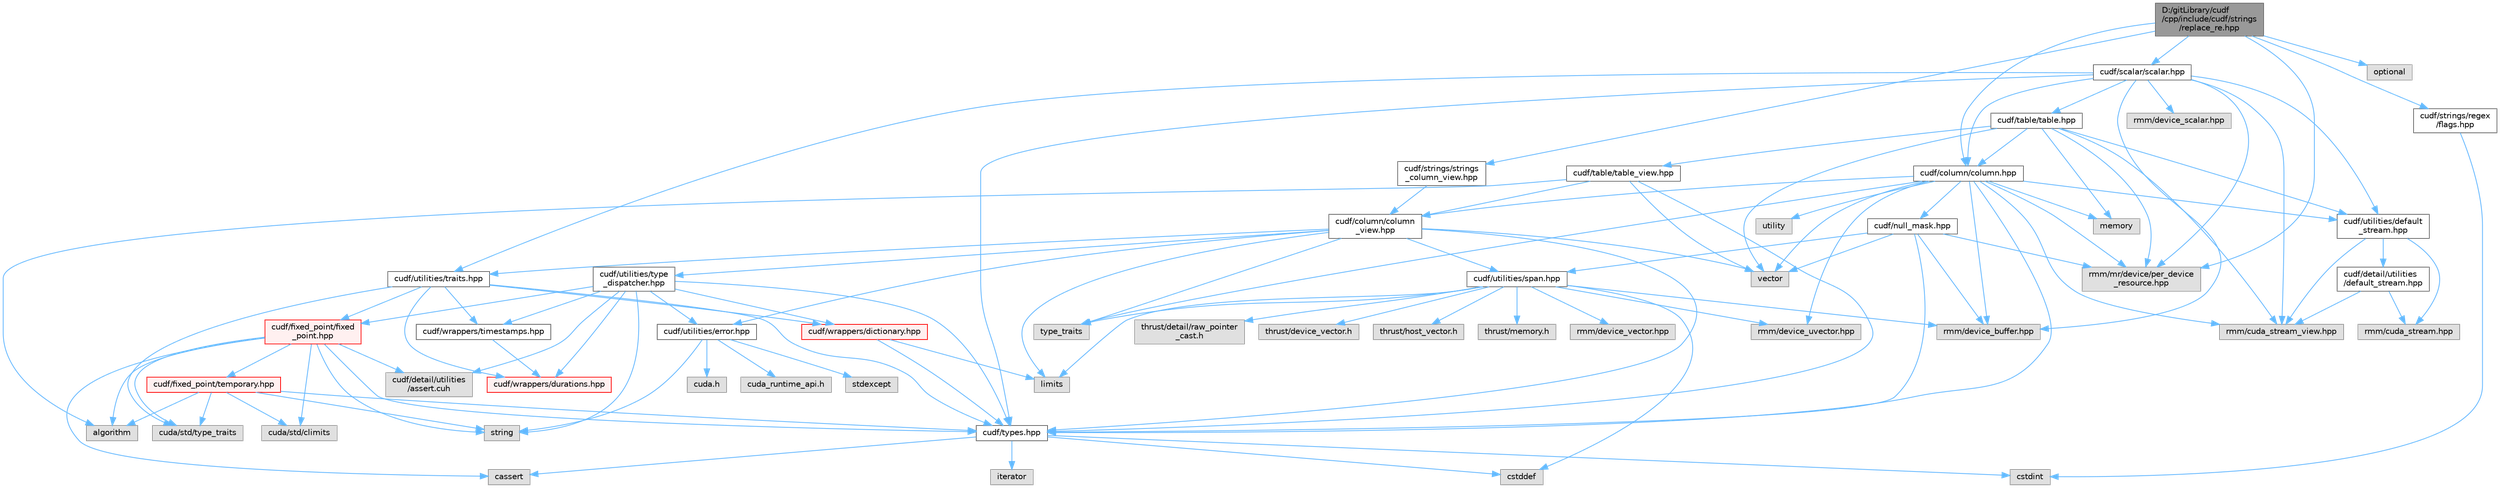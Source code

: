 digraph "D:/gitLibrary/cudf/cpp/include/cudf/strings/replace_re.hpp"
{
 // LATEX_PDF_SIZE
  bgcolor="transparent";
  edge [fontname=Helvetica,fontsize=10,labelfontname=Helvetica,labelfontsize=10];
  node [fontname=Helvetica,fontsize=10,shape=box,height=0.2,width=0.4];
  Node1 [id="Node000001",label="D:/gitLibrary/cudf\l/cpp/include/cudf/strings\l/replace_re.hpp",height=0.2,width=0.4,color="gray40", fillcolor="grey60", style="filled", fontcolor="black",tooltip=" "];
  Node1 -> Node2 [id="edge107_Node000001_Node000002",color="steelblue1",style="solid",tooltip=" "];
  Node2 [id="Node000002",label="cudf/column/column.hpp",height=0.2,width=0.4,color="grey40", fillcolor="white", style="filled",URL="$column_8hpp.html",tooltip="Class definition for cudf::column"];
  Node2 -> Node3 [id="edge108_Node000002_Node000003",color="steelblue1",style="solid",tooltip=" "];
  Node3 [id="Node000003",label="cudf/column/column\l_view.hpp",height=0.2,width=0.4,color="grey40", fillcolor="white", style="filled",URL="$column__view_8hpp.html",tooltip="column view class definitions"];
  Node3 -> Node4 [id="edge109_Node000003_Node000004",color="steelblue1",style="solid",tooltip=" "];
  Node4 [id="Node000004",label="cudf/types.hpp",height=0.2,width=0.4,color="grey40", fillcolor="white", style="filled",URL="$types_8hpp.html",tooltip="Type declarations for libcudf."];
  Node4 -> Node5 [id="edge110_Node000004_Node000005",color="steelblue1",style="solid",tooltip=" "];
  Node5 [id="Node000005",label="cassert",height=0.2,width=0.4,color="grey60", fillcolor="#E0E0E0", style="filled",tooltip=" "];
  Node4 -> Node6 [id="edge111_Node000004_Node000006",color="steelblue1",style="solid",tooltip=" "];
  Node6 [id="Node000006",label="cstddef",height=0.2,width=0.4,color="grey60", fillcolor="#E0E0E0", style="filled",tooltip=" "];
  Node4 -> Node7 [id="edge112_Node000004_Node000007",color="steelblue1",style="solid",tooltip=" "];
  Node7 [id="Node000007",label="cstdint",height=0.2,width=0.4,color="grey60", fillcolor="#E0E0E0", style="filled",tooltip=" "];
  Node4 -> Node8 [id="edge113_Node000004_Node000008",color="steelblue1",style="solid",tooltip=" "];
  Node8 [id="Node000008",label="iterator",height=0.2,width=0.4,color="grey60", fillcolor="#E0E0E0", style="filled",tooltip=" "];
  Node3 -> Node9 [id="edge114_Node000003_Node000009",color="steelblue1",style="solid",tooltip=" "];
  Node9 [id="Node000009",label="cudf/utilities/error.hpp",height=0.2,width=0.4,color="grey40", fillcolor="white", style="filled",URL="$error_8hpp.html",tooltip=" "];
  Node9 -> Node10 [id="edge115_Node000009_Node000010",color="steelblue1",style="solid",tooltip=" "];
  Node10 [id="Node000010",label="cuda.h",height=0.2,width=0.4,color="grey60", fillcolor="#E0E0E0", style="filled",tooltip=" "];
  Node9 -> Node11 [id="edge116_Node000009_Node000011",color="steelblue1",style="solid",tooltip=" "];
  Node11 [id="Node000011",label="cuda_runtime_api.h",height=0.2,width=0.4,color="grey60", fillcolor="#E0E0E0", style="filled",tooltip=" "];
  Node9 -> Node12 [id="edge117_Node000009_Node000012",color="steelblue1",style="solid",tooltip=" "];
  Node12 [id="Node000012",label="stdexcept",height=0.2,width=0.4,color="grey60", fillcolor="#E0E0E0", style="filled",tooltip=" "];
  Node9 -> Node13 [id="edge118_Node000009_Node000013",color="steelblue1",style="solid",tooltip=" "];
  Node13 [id="Node000013",label="string",height=0.2,width=0.4,color="grey60", fillcolor="#E0E0E0", style="filled",tooltip=" "];
  Node3 -> Node14 [id="edge119_Node000003_Node000014",color="steelblue1",style="solid",tooltip=" "];
  Node14 [id="Node000014",label="cudf/utilities/span.hpp",height=0.2,width=0.4,color="grey40", fillcolor="white", style="filled",URL="$span_8hpp.html",tooltip=" "];
  Node14 -> Node15 [id="edge120_Node000014_Node000015",color="steelblue1",style="solid",tooltip=" "];
  Node15 [id="Node000015",label="rmm/device_buffer.hpp",height=0.2,width=0.4,color="grey60", fillcolor="#E0E0E0", style="filled",tooltip=" "];
  Node14 -> Node16 [id="edge121_Node000014_Node000016",color="steelblue1",style="solid",tooltip=" "];
  Node16 [id="Node000016",label="rmm/device_uvector.hpp",height=0.2,width=0.4,color="grey60", fillcolor="#E0E0E0", style="filled",tooltip=" "];
  Node14 -> Node17 [id="edge122_Node000014_Node000017",color="steelblue1",style="solid",tooltip=" "];
  Node17 [id="Node000017",label="rmm/device_vector.hpp",height=0.2,width=0.4,color="grey60", fillcolor="#E0E0E0", style="filled",tooltip=" "];
  Node14 -> Node18 [id="edge123_Node000014_Node000018",color="steelblue1",style="solid",tooltip=" "];
  Node18 [id="Node000018",label="thrust/detail/raw_pointer\l_cast.h",height=0.2,width=0.4,color="grey60", fillcolor="#E0E0E0", style="filled",tooltip=" "];
  Node14 -> Node19 [id="edge124_Node000014_Node000019",color="steelblue1",style="solid",tooltip=" "];
  Node19 [id="Node000019",label="thrust/device_vector.h",height=0.2,width=0.4,color="grey60", fillcolor="#E0E0E0", style="filled",tooltip=" "];
  Node14 -> Node20 [id="edge125_Node000014_Node000020",color="steelblue1",style="solid",tooltip=" "];
  Node20 [id="Node000020",label="thrust/host_vector.h",height=0.2,width=0.4,color="grey60", fillcolor="#E0E0E0", style="filled",tooltip=" "];
  Node14 -> Node21 [id="edge126_Node000014_Node000021",color="steelblue1",style="solid",tooltip=" "];
  Node21 [id="Node000021",label="thrust/memory.h",height=0.2,width=0.4,color="grey60", fillcolor="#E0E0E0", style="filled",tooltip=" "];
  Node14 -> Node6 [id="edge127_Node000014_Node000006",color="steelblue1",style="solid",tooltip=" "];
  Node14 -> Node22 [id="edge128_Node000014_Node000022",color="steelblue1",style="solid",tooltip=" "];
  Node22 [id="Node000022",label="limits",height=0.2,width=0.4,color="grey60", fillcolor="#E0E0E0", style="filled",tooltip=" "];
  Node14 -> Node23 [id="edge129_Node000014_Node000023",color="steelblue1",style="solid",tooltip=" "];
  Node23 [id="Node000023",label="type_traits",height=0.2,width=0.4,color="grey60", fillcolor="#E0E0E0", style="filled",tooltip=" "];
  Node3 -> Node24 [id="edge130_Node000003_Node000024",color="steelblue1",style="solid",tooltip=" "];
  Node24 [id="Node000024",label="cudf/utilities/traits.hpp",height=0.2,width=0.4,color="grey40", fillcolor="white", style="filled",URL="$traits_8hpp.html",tooltip=" "];
  Node24 -> Node25 [id="edge131_Node000024_Node000025",color="steelblue1",style="solid",tooltip=" "];
  Node25 [id="Node000025",label="cudf/fixed_point/fixed\l_point.hpp",height=0.2,width=0.4,color="red", fillcolor="#FFF0F0", style="filled",URL="$fixed__point_8hpp.html",tooltip="Class definition for fixed point data type"];
  Node25 -> Node26 [id="edge132_Node000025_Node000026",color="steelblue1",style="solid",tooltip=" "];
  Node26 [id="Node000026",label="cudf/detail/utilities\l/assert.cuh",height=0.2,width=0.4,color="grey60", fillcolor="#E0E0E0", style="filled",tooltip=" "];
  Node25 -> Node27 [id="edge133_Node000025_Node000027",color="steelblue1",style="solid",tooltip=" "];
  Node27 [id="Node000027",label="cudf/fixed_point/temporary.hpp",height=0.2,width=0.4,color="red", fillcolor="#FFF0F0", style="filled",URL="$temporary_8hpp.html",tooltip=" "];
  Node27 -> Node4 [id="edge134_Node000027_Node000004",color="steelblue1",style="solid",tooltip=" "];
  Node27 -> Node28 [id="edge135_Node000027_Node000028",color="steelblue1",style="solid",tooltip=" "];
  Node28 [id="Node000028",label="cuda/std/climits",height=0.2,width=0.4,color="grey60", fillcolor="#E0E0E0", style="filled",tooltip=" "];
  Node27 -> Node30 [id="edge136_Node000027_Node000030",color="steelblue1",style="solid",tooltip=" "];
  Node30 [id="Node000030",label="cuda/std/type_traits",height=0.2,width=0.4,color="grey60", fillcolor="#E0E0E0", style="filled",tooltip=" "];
  Node27 -> Node31 [id="edge137_Node000027_Node000031",color="steelblue1",style="solid",tooltip=" "];
  Node31 [id="Node000031",label="algorithm",height=0.2,width=0.4,color="grey60", fillcolor="#E0E0E0", style="filled",tooltip=" "];
  Node27 -> Node13 [id="edge138_Node000027_Node000013",color="steelblue1",style="solid",tooltip=" "];
  Node25 -> Node4 [id="edge139_Node000025_Node000004",color="steelblue1",style="solid",tooltip=" "];
  Node25 -> Node28 [id="edge140_Node000025_Node000028",color="steelblue1",style="solid",tooltip=" "];
  Node25 -> Node30 [id="edge141_Node000025_Node000030",color="steelblue1",style="solid",tooltip=" "];
  Node25 -> Node31 [id="edge142_Node000025_Node000031",color="steelblue1",style="solid",tooltip=" "];
  Node25 -> Node5 [id="edge143_Node000025_Node000005",color="steelblue1",style="solid",tooltip=" "];
  Node25 -> Node13 [id="edge144_Node000025_Node000013",color="steelblue1",style="solid",tooltip=" "];
  Node24 -> Node4 [id="edge145_Node000024_Node000004",color="steelblue1",style="solid",tooltip=" "];
  Node24 -> Node33 [id="edge146_Node000024_Node000033",color="steelblue1",style="solid",tooltip=" "];
  Node33 [id="Node000033",label="cudf/wrappers/dictionary.hpp",height=0.2,width=0.4,color="red", fillcolor="#FFF0F0", style="filled",URL="$dictionary_8hpp.html",tooltip="Concrete type definition for dictionary columns."];
  Node33 -> Node4 [id="edge147_Node000033_Node000004",color="steelblue1",style="solid",tooltip=" "];
  Node33 -> Node22 [id="edge148_Node000033_Node000022",color="steelblue1",style="solid",tooltip=" "];
  Node24 -> Node35 [id="edge149_Node000024_Node000035",color="steelblue1",style="solid",tooltip=" "];
  Node35 [id="Node000035",label="cudf/wrappers/durations.hpp",height=0.2,width=0.4,color="red", fillcolor="#FFF0F0", style="filled",URL="$durations_8hpp.html",tooltip="Concrete type definitions for int32_t and int64_t durations in varying resolutions."];
  Node24 -> Node37 [id="edge150_Node000024_Node000037",color="steelblue1",style="solid",tooltip=" "];
  Node37 [id="Node000037",label="cudf/wrappers/timestamps.hpp",height=0.2,width=0.4,color="grey40", fillcolor="white", style="filled",URL="$timestamps_8hpp.html",tooltip="Concrete type definitions for int32_t and int64_t timestamps in varying resolutions as durations sinc..."];
  Node37 -> Node35 [id="edge151_Node000037_Node000035",color="steelblue1",style="solid",tooltip=" "];
  Node24 -> Node30 [id="edge152_Node000024_Node000030",color="steelblue1",style="solid",tooltip=" "];
  Node3 -> Node38 [id="edge153_Node000003_Node000038",color="steelblue1",style="solid",tooltip=" "];
  Node38 [id="Node000038",label="cudf/utilities/type\l_dispatcher.hpp",height=0.2,width=0.4,color="grey40", fillcolor="white", style="filled",URL="$type__dispatcher_8hpp.html",tooltip="Defines the mapping between cudf::type_id runtime type information and concrete C++ types."];
  Node38 -> Node26 [id="edge154_Node000038_Node000026",color="steelblue1",style="solid",tooltip=" "];
  Node38 -> Node25 [id="edge155_Node000038_Node000025",color="steelblue1",style="solid",tooltip=" "];
  Node38 -> Node4 [id="edge156_Node000038_Node000004",color="steelblue1",style="solid",tooltip=" "];
  Node38 -> Node9 [id="edge157_Node000038_Node000009",color="steelblue1",style="solid",tooltip=" "];
  Node38 -> Node33 [id="edge158_Node000038_Node000033",color="steelblue1",style="solid",tooltip=" "];
  Node38 -> Node35 [id="edge159_Node000038_Node000035",color="steelblue1",style="solid",tooltip=" "];
  Node38 -> Node37 [id="edge160_Node000038_Node000037",color="steelblue1",style="solid",tooltip=" "];
  Node38 -> Node13 [id="edge161_Node000038_Node000013",color="steelblue1",style="solid",tooltip=" "];
  Node3 -> Node22 [id="edge162_Node000003_Node000022",color="steelblue1",style="solid",tooltip=" "];
  Node3 -> Node23 [id="edge163_Node000003_Node000023",color="steelblue1",style="solid",tooltip=" "];
  Node3 -> Node39 [id="edge164_Node000003_Node000039",color="steelblue1",style="solid",tooltip=" "];
  Node39 [id="Node000039",label="vector",height=0.2,width=0.4,color="grey60", fillcolor="#E0E0E0", style="filled",tooltip=" "];
  Node2 -> Node40 [id="edge165_Node000002_Node000040",color="steelblue1",style="solid",tooltip=" "];
  Node40 [id="Node000040",label="cudf/null_mask.hpp",height=0.2,width=0.4,color="grey40", fillcolor="white", style="filled",URL="$null__mask_8hpp.html",tooltip="APIs for managing validity bitmasks"];
  Node40 -> Node4 [id="edge166_Node000040_Node000004",color="steelblue1",style="solid",tooltip=" "];
  Node40 -> Node14 [id="edge167_Node000040_Node000014",color="steelblue1",style="solid",tooltip=" "];
  Node40 -> Node15 [id="edge168_Node000040_Node000015",color="steelblue1",style="solid",tooltip=" "];
  Node40 -> Node41 [id="edge169_Node000040_Node000041",color="steelblue1",style="solid",tooltip=" "];
  Node41 [id="Node000041",label="rmm/mr/device/per_device\l_resource.hpp",height=0.2,width=0.4,color="grey60", fillcolor="#E0E0E0", style="filled",tooltip=" "];
  Node40 -> Node39 [id="edge170_Node000040_Node000039",color="steelblue1",style="solid",tooltip=" "];
  Node2 -> Node4 [id="edge171_Node000002_Node000004",color="steelblue1",style="solid",tooltip=" "];
  Node2 -> Node42 [id="edge172_Node000002_Node000042",color="steelblue1",style="solid",tooltip=" "];
  Node42 [id="Node000042",label="cudf/utilities/default\l_stream.hpp",height=0.2,width=0.4,color="grey40", fillcolor="white", style="filled",URL="$utilities_2default__stream_8hpp.html",tooltip=" "];
  Node42 -> Node43 [id="edge173_Node000042_Node000043",color="steelblue1",style="solid",tooltip=" "];
  Node43 [id="Node000043",label="cudf/detail/utilities\l/default_stream.hpp",height=0.2,width=0.4,color="grey40", fillcolor="white", style="filled",URL="$detail_2utilities_2default__stream_8hpp.html",tooltip=" "];
  Node43 -> Node44 [id="edge174_Node000043_Node000044",color="steelblue1",style="solid",tooltip=" "];
  Node44 [id="Node000044",label="rmm/cuda_stream.hpp",height=0.2,width=0.4,color="grey60", fillcolor="#E0E0E0", style="filled",tooltip=" "];
  Node43 -> Node45 [id="edge175_Node000043_Node000045",color="steelblue1",style="solid",tooltip=" "];
  Node45 [id="Node000045",label="rmm/cuda_stream_view.hpp",height=0.2,width=0.4,color="grey60", fillcolor="#E0E0E0", style="filled",tooltip=" "];
  Node42 -> Node44 [id="edge176_Node000042_Node000044",color="steelblue1",style="solid",tooltip=" "];
  Node42 -> Node45 [id="edge177_Node000042_Node000045",color="steelblue1",style="solid",tooltip=" "];
  Node2 -> Node45 [id="edge178_Node000002_Node000045",color="steelblue1",style="solid",tooltip=" "];
  Node2 -> Node15 [id="edge179_Node000002_Node000015",color="steelblue1",style="solid",tooltip=" "];
  Node2 -> Node16 [id="edge180_Node000002_Node000016",color="steelblue1",style="solid",tooltip=" "];
  Node2 -> Node41 [id="edge181_Node000002_Node000041",color="steelblue1",style="solid",tooltip=" "];
  Node2 -> Node46 [id="edge182_Node000002_Node000046",color="steelblue1",style="solid",tooltip=" "];
  Node46 [id="Node000046",label="memory",height=0.2,width=0.4,color="grey60", fillcolor="#E0E0E0", style="filled",tooltip=" "];
  Node2 -> Node23 [id="edge183_Node000002_Node000023",color="steelblue1",style="solid",tooltip=" "];
  Node2 -> Node47 [id="edge184_Node000002_Node000047",color="steelblue1",style="solid",tooltip=" "];
  Node47 [id="Node000047",label="utility",height=0.2,width=0.4,color="grey60", fillcolor="#E0E0E0", style="filled",tooltip=" "];
  Node2 -> Node39 [id="edge185_Node000002_Node000039",color="steelblue1",style="solid",tooltip=" "];
  Node1 -> Node48 [id="edge186_Node000001_Node000048",color="steelblue1",style="solid",tooltip=" "];
  Node48 [id="Node000048",label="cudf/scalar/scalar.hpp",height=0.2,width=0.4,color="grey40", fillcolor="white", style="filled",URL="$scalar_8hpp.html",tooltip="Class definitions for cudf::scalar"];
  Node48 -> Node2 [id="edge187_Node000048_Node000002",color="steelblue1",style="solid",tooltip=" "];
  Node48 -> Node49 [id="edge188_Node000048_Node000049",color="steelblue1",style="solid",tooltip=" "];
  Node49 [id="Node000049",label="cudf/table/table.hpp",height=0.2,width=0.4,color="grey40", fillcolor="white", style="filled",URL="$table_8hpp.html",tooltip="Class definition for cudf::table"];
  Node49 -> Node2 [id="edge189_Node000049_Node000002",color="steelblue1",style="solid",tooltip=" "];
  Node49 -> Node50 [id="edge190_Node000049_Node000050",color="steelblue1",style="solid",tooltip=" "];
  Node50 [id="Node000050",label="cudf/table/table_view.hpp",height=0.2,width=0.4,color="grey40", fillcolor="white", style="filled",URL="$table__view_8hpp.html",tooltip="Class definitions for (mutable)_table_view"];
  Node50 -> Node3 [id="edge191_Node000050_Node000003",color="steelblue1",style="solid",tooltip=" "];
  Node50 -> Node4 [id="edge192_Node000050_Node000004",color="steelblue1",style="solid",tooltip=" "];
  Node50 -> Node31 [id="edge193_Node000050_Node000031",color="steelblue1",style="solid",tooltip=" "];
  Node50 -> Node39 [id="edge194_Node000050_Node000039",color="steelblue1",style="solid",tooltip=" "];
  Node49 -> Node42 [id="edge195_Node000049_Node000042",color="steelblue1",style="solid",tooltip=" "];
  Node49 -> Node45 [id="edge196_Node000049_Node000045",color="steelblue1",style="solid",tooltip=" "];
  Node49 -> Node41 [id="edge197_Node000049_Node000041",color="steelblue1",style="solid",tooltip=" "];
  Node49 -> Node46 [id="edge198_Node000049_Node000046",color="steelblue1",style="solid",tooltip=" "];
  Node49 -> Node39 [id="edge199_Node000049_Node000039",color="steelblue1",style="solid",tooltip=" "];
  Node48 -> Node4 [id="edge200_Node000048_Node000004",color="steelblue1",style="solid",tooltip=" "];
  Node48 -> Node42 [id="edge201_Node000048_Node000042",color="steelblue1",style="solid",tooltip=" "];
  Node48 -> Node24 [id="edge202_Node000048_Node000024",color="steelblue1",style="solid",tooltip=" "];
  Node48 -> Node45 [id="edge203_Node000048_Node000045",color="steelblue1",style="solid",tooltip=" "];
  Node48 -> Node15 [id="edge204_Node000048_Node000015",color="steelblue1",style="solid",tooltip=" "];
  Node48 -> Node51 [id="edge205_Node000048_Node000051",color="steelblue1",style="solid",tooltip=" "];
  Node51 [id="Node000051",label="rmm/device_scalar.hpp",height=0.2,width=0.4,color="grey60", fillcolor="#E0E0E0", style="filled",tooltip=" "];
  Node48 -> Node41 [id="edge206_Node000048_Node000041",color="steelblue1",style="solid",tooltip=" "];
  Node1 -> Node52 [id="edge207_Node000001_Node000052",color="steelblue1",style="solid",tooltip=" "];
  Node52 [id="Node000052",label="cudf/strings/regex\l/flags.hpp",height=0.2,width=0.4,color="grey40", fillcolor="white", style="filled",URL="$flags_8hpp.html",tooltip=" "];
  Node52 -> Node7 [id="edge208_Node000052_Node000007",color="steelblue1",style="solid",tooltip=" "];
  Node1 -> Node53 [id="edge209_Node000001_Node000053",color="steelblue1",style="solid",tooltip=" "];
  Node53 [id="Node000053",label="cudf/strings/strings\l_column_view.hpp",height=0.2,width=0.4,color="grey40", fillcolor="white", style="filled",URL="$strings__column__view_8hpp.html",tooltip="Class definition for cudf::strings_column_view"];
  Node53 -> Node3 [id="edge210_Node000053_Node000003",color="steelblue1",style="solid",tooltip=" "];
  Node1 -> Node41 [id="edge211_Node000001_Node000041",color="steelblue1",style="solid",tooltip=" "];
  Node1 -> Node54 [id="edge212_Node000001_Node000054",color="steelblue1",style="solid",tooltip=" "];
  Node54 [id="Node000054",label="optional",height=0.2,width=0.4,color="grey60", fillcolor="#E0E0E0", style="filled",tooltip=" "];
}
